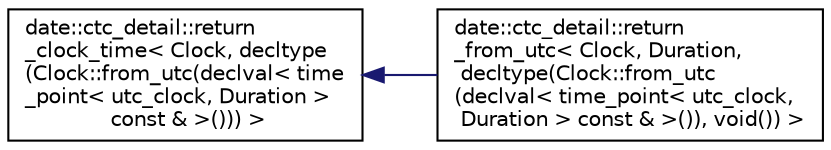 digraph "Graphical Class Hierarchy"
{
 // LATEX_PDF_SIZE
  edge [fontname="Helvetica",fontsize="10",labelfontname="Helvetica",labelfontsize="10"];
  node [fontname="Helvetica",fontsize="10",shape=record];
  rankdir="LR";
  Node0 [label="date::ctc_detail::return\l_clock_time\< Clock, decltype\l(Clock::from_utc(declval\< time\l_point\< utc_clock, Duration \>\l const & \>())) \>",height=0.2,width=0.4,color="black", fillcolor="white", style="filled",URL="$structdate_1_1ctc__detail_1_1return__clock__time.html",tooltip=" "];
  Node0 -> Node1 [dir="back",color="midnightblue",fontsize="10",style="solid",fontname="Helvetica"];
  Node1 [label="date::ctc_detail::return\l_from_utc\< Clock, Duration,\l decltype(Clock::from_utc\l(declval\< time_point\< utc_clock,\l Duration \> const & \>()), void()) \>",height=0.2,width=0.4,color="black", fillcolor="white", style="filled",URL="$structdate_1_1ctc__detail_1_1return__from__utc_3_01Clock_00_01Duration_00_01decltype_07Clock_1_13d7f4a5cc4710983cbe0ae80f43e7907.html",tooltip=" "];
}
